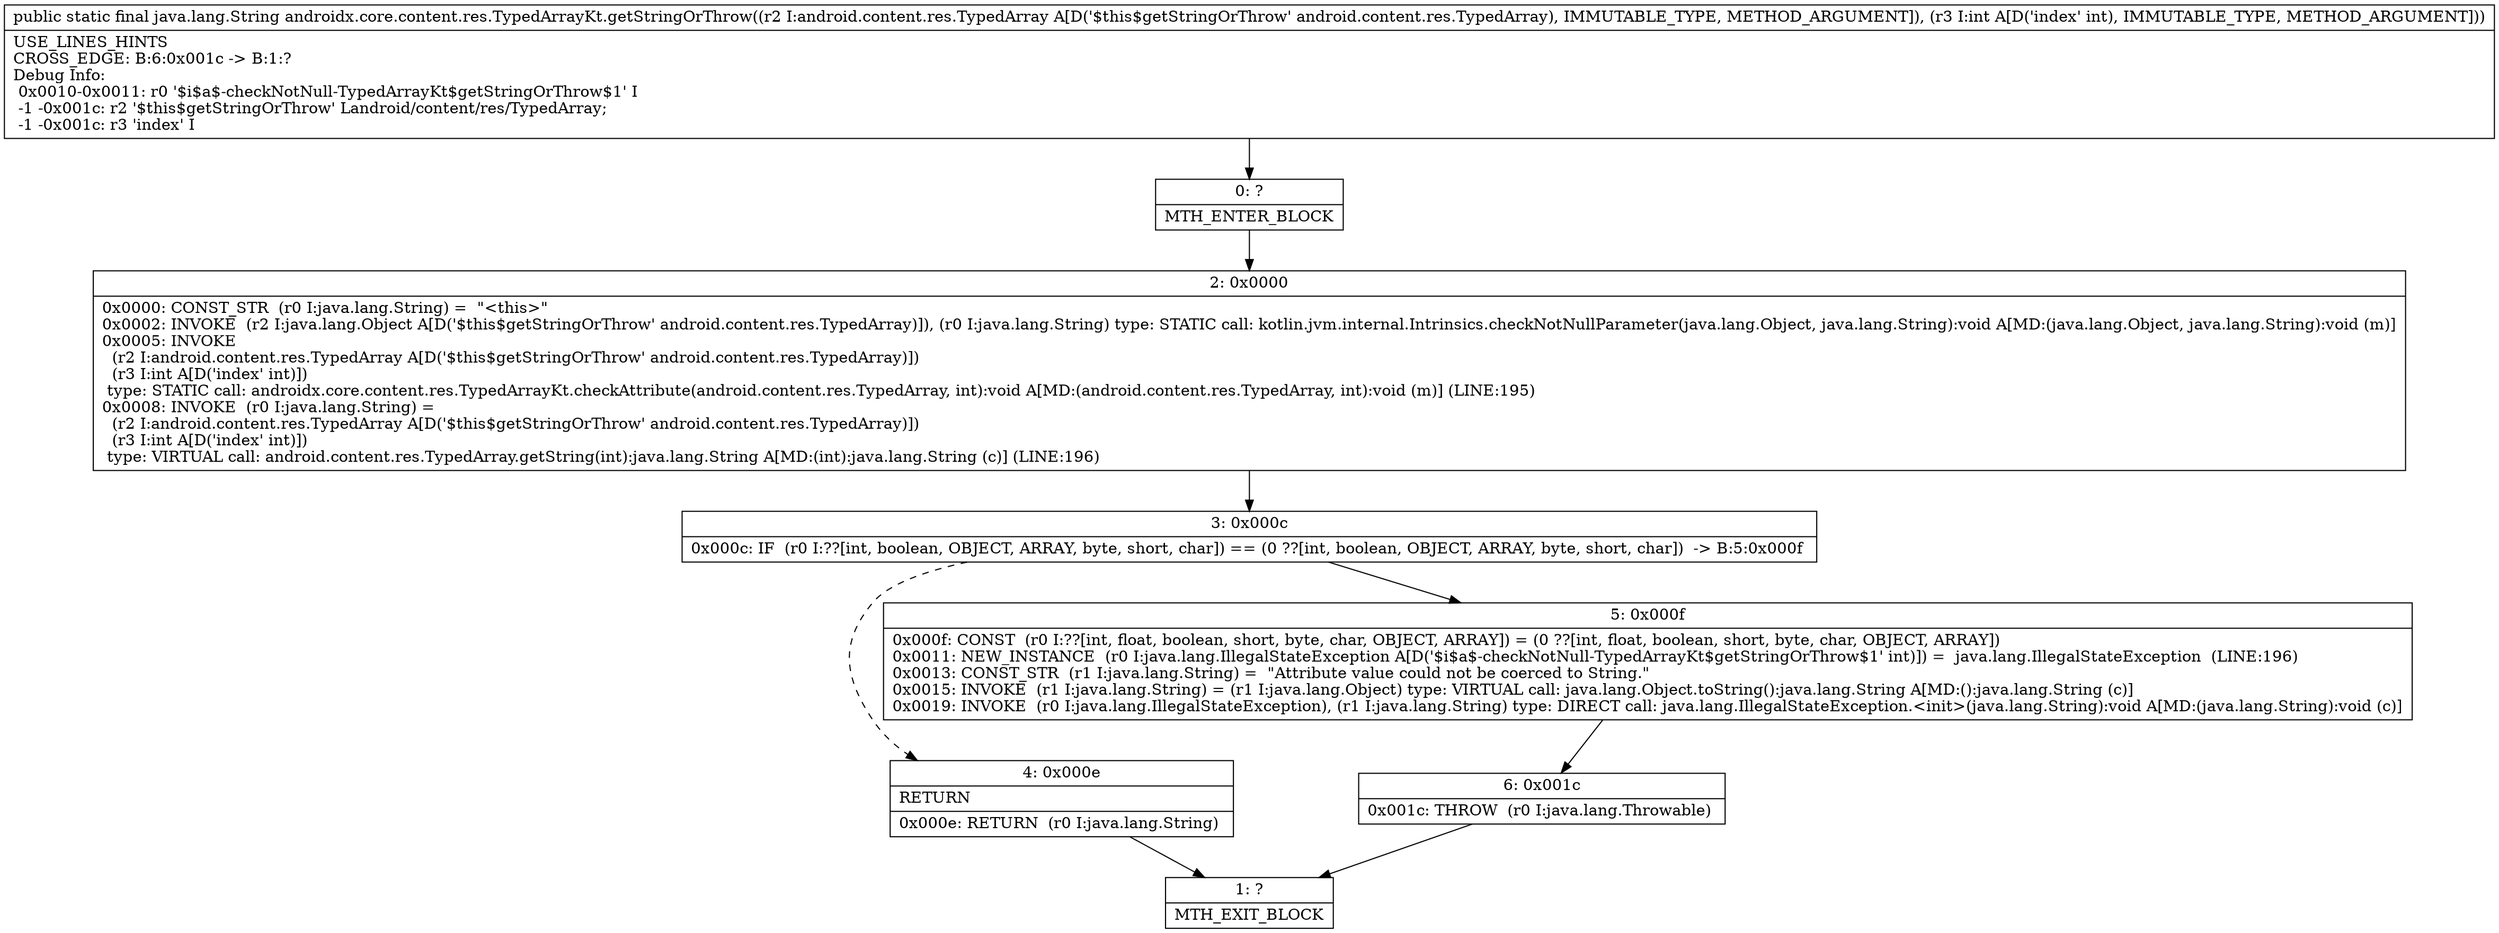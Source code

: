 digraph "CFG forandroidx.core.content.res.TypedArrayKt.getStringOrThrow(Landroid\/content\/res\/TypedArray;I)Ljava\/lang\/String;" {
Node_0 [shape=record,label="{0\:\ ?|MTH_ENTER_BLOCK\l}"];
Node_2 [shape=record,label="{2\:\ 0x0000|0x0000: CONST_STR  (r0 I:java.lang.String) =  \"\<this\>\" \l0x0002: INVOKE  (r2 I:java.lang.Object A[D('$this$getStringOrThrow' android.content.res.TypedArray)]), (r0 I:java.lang.String) type: STATIC call: kotlin.jvm.internal.Intrinsics.checkNotNullParameter(java.lang.Object, java.lang.String):void A[MD:(java.lang.Object, java.lang.String):void (m)]\l0x0005: INVOKE  \l  (r2 I:android.content.res.TypedArray A[D('$this$getStringOrThrow' android.content.res.TypedArray)])\l  (r3 I:int A[D('index' int)])\l type: STATIC call: androidx.core.content.res.TypedArrayKt.checkAttribute(android.content.res.TypedArray, int):void A[MD:(android.content.res.TypedArray, int):void (m)] (LINE:195)\l0x0008: INVOKE  (r0 I:java.lang.String) = \l  (r2 I:android.content.res.TypedArray A[D('$this$getStringOrThrow' android.content.res.TypedArray)])\l  (r3 I:int A[D('index' int)])\l type: VIRTUAL call: android.content.res.TypedArray.getString(int):java.lang.String A[MD:(int):java.lang.String (c)] (LINE:196)\l}"];
Node_3 [shape=record,label="{3\:\ 0x000c|0x000c: IF  (r0 I:??[int, boolean, OBJECT, ARRAY, byte, short, char]) == (0 ??[int, boolean, OBJECT, ARRAY, byte, short, char])  \-\> B:5:0x000f \l}"];
Node_4 [shape=record,label="{4\:\ 0x000e|RETURN\l|0x000e: RETURN  (r0 I:java.lang.String) \l}"];
Node_1 [shape=record,label="{1\:\ ?|MTH_EXIT_BLOCK\l}"];
Node_5 [shape=record,label="{5\:\ 0x000f|0x000f: CONST  (r0 I:??[int, float, boolean, short, byte, char, OBJECT, ARRAY]) = (0 ??[int, float, boolean, short, byte, char, OBJECT, ARRAY]) \l0x0011: NEW_INSTANCE  (r0 I:java.lang.IllegalStateException A[D('$i$a$\-checkNotNull\-TypedArrayKt$getStringOrThrow$1' int)]) =  java.lang.IllegalStateException  (LINE:196)\l0x0013: CONST_STR  (r1 I:java.lang.String) =  \"Attribute value could not be coerced to String.\" \l0x0015: INVOKE  (r1 I:java.lang.String) = (r1 I:java.lang.Object) type: VIRTUAL call: java.lang.Object.toString():java.lang.String A[MD:():java.lang.String (c)]\l0x0019: INVOKE  (r0 I:java.lang.IllegalStateException), (r1 I:java.lang.String) type: DIRECT call: java.lang.IllegalStateException.\<init\>(java.lang.String):void A[MD:(java.lang.String):void (c)]\l}"];
Node_6 [shape=record,label="{6\:\ 0x001c|0x001c: THROW  (r0 I:java.lang.Throwable) \l}"];
MethodNode[shape=record,label="{public static final java.lang.String androidx.core.content.res.TypedArrayKt.getStringOrThrow((r2 I:android.content.res.TypedArray A[D('$this$getStringOrThrow' android.content.res.TypedArray), IMMUTABLE_TYPE, METHOD_ARGUMENT]), (r3 I:int A[D('index' int), IMMUTABLE_TYPE, METHOD_ARGUMENT]))  | USE_LINES_HINTS\lCROSS_EDGE: B:6:0x001c \-\> B:1:?\lDebug Info:\l  0x0010\-0x0011: r0 '$i$a$\-checkNotNull\-TypedArrayKt$getStringOrThrow$1' I\l  \-1 \-0x001c: r2 '$this$getStringOrThrow' Landroid\/content\/res\/TypedArray;\l  \-1 \-0x001c: r3 'index' I\l}"];
MethodNode -> Node_0;Node_0 -> Node_2;
Node_2 -> Node_3;
Node_3 -> Node_4[style=dashed];
Node_3 -> Node_5;
Node_4 -> Node_1;
Node_5 -> Node_6;
Node_6 -> Node_1;
}

